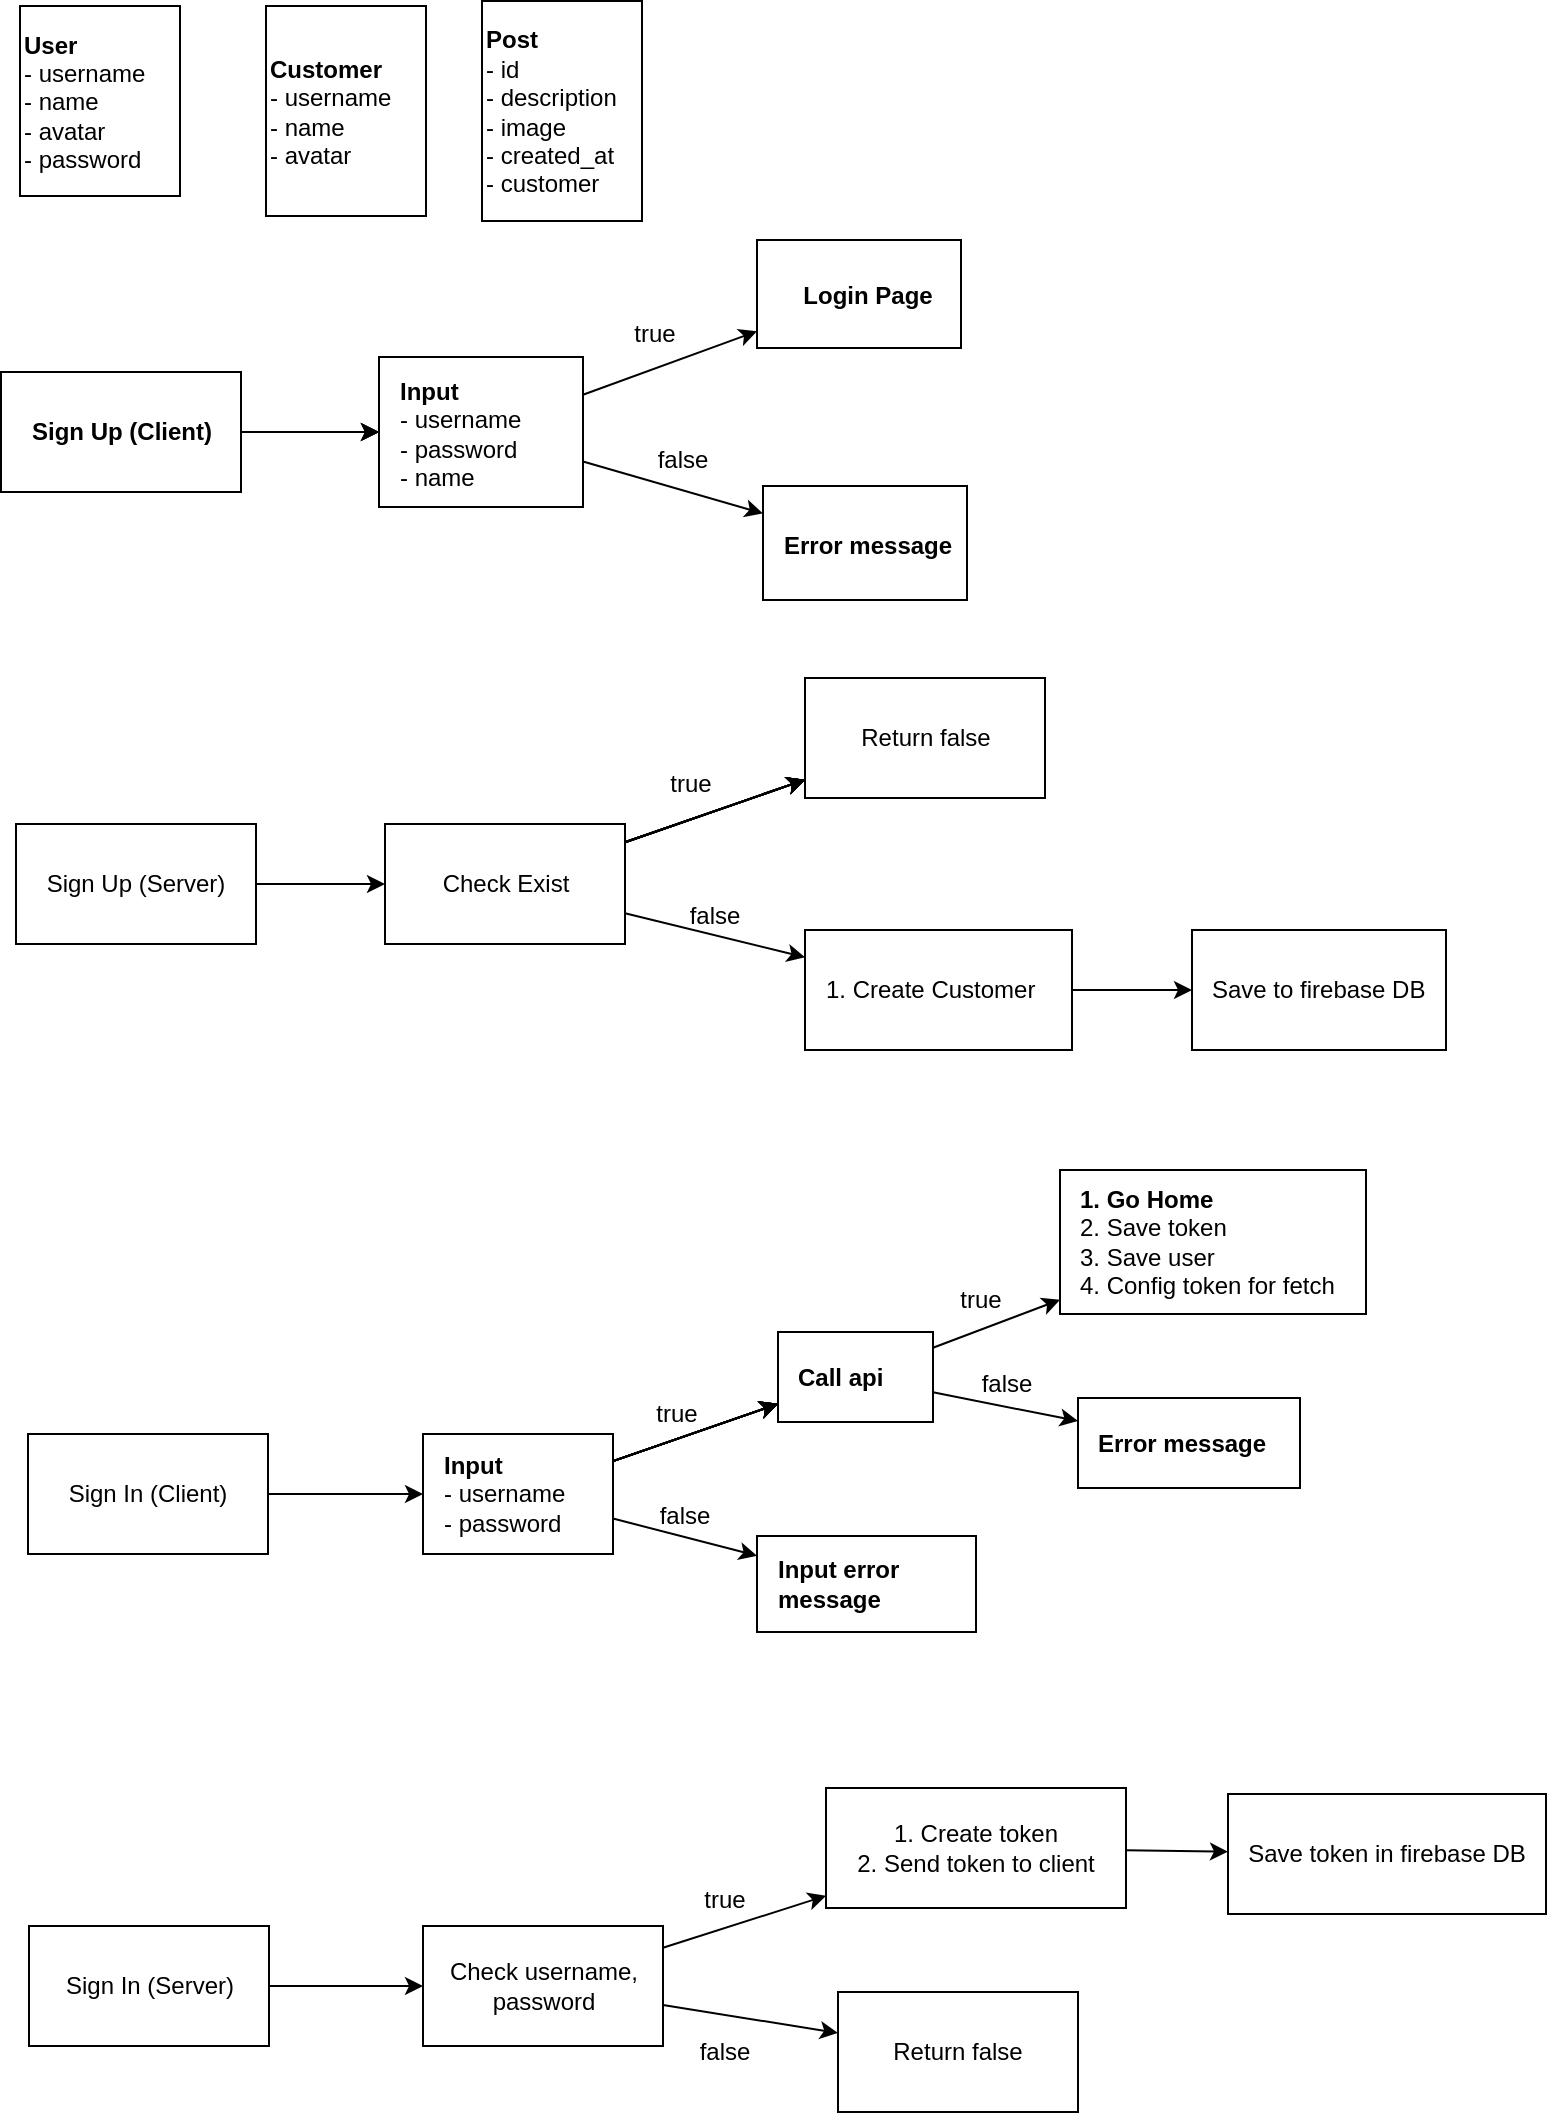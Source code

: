 <mxfile>
    <diagram id="_0A0byDJmUj2BTebov2q" name="Page-1">
        <mxGraphModel dx="2064" dy="1142" grid="1" gridSize="3" guides="1" tooltips="1" connect="1" arrows="1" fold="1" page="1" pageScale="1" pageWidth="850" pageHeight="1100" math="0" shadow="0">
            <root>
                <mxCell id="0"/>
                <mxCell id="1" parent="0"/>
                <mxCell id="2" value="&lt;b&gt;Customer&lt;/b&gt;&lt;br&gt;- username&lt;br&gt;&lt;div style=&quot;&quot;&gt;- name&lt;/div&gt;&lt;div style=&quot;&quot;&gt;- avatar&lt;/div&gt;" style="rounded=0;whiteSpace=wrap;html=1;gradientColor=none;fillColor=default;strokeColor=default;shadow=0;fillStyle=auto;align=left;verticalAlign=middle;horizontal=1;" vertex="1" parent="1">
                    <mxGeometry x="281" y="12" width="80" height="105" as="geometry"/>
                </mxCell>
                <mxCell id="3" value="&lt;b&gt;Post&lt;br&gt;&lt;/b&gt;- id&lt;br&gt;- description&lt;br&gt;- image&lt;br&gt;- created_at&lt;br&gt;- customer" style="rounded=0;whiteSpace=wrap;html=1;shadow=0;fillStyle=auto;strokeColor=default;fillColor=default;gradientColor=none;align=left;" vertex="1" parent="1">
                    <mxGeometry x="389" y="9.5" width="80" height="110" as="geometry"/>
                </mxCell>
                <mxCell id="4" value="&lt;b&gt;User&lt;/b&gt;&lt;br&gt;- username&lt;br&gt;- name&lt;br&gt;- avatar&lt;br&gt;- password" style="rounded=0;whiteSpace=wrap;html=1;shadow=0;fillStyle=auto;strokeColor=default;fillColor=default;gradientColor=none;align=left;" vertex="1" parent="1">
                    <mxGeometry x="158" y="12" width="80" height="95" as="geometry"/>
                </mxCell>
                <mxCell id="6" style="edgeStyle=none;html=1;" edge="1" parent="1" source="5">
                    <mxGeometry relative="1" as="geometry">
                        <mxPoint x="337.5" y="225" as="targetPoint"/>
                    </mxGeometry>
                </mxCell>
                <mxCell id="48" value="" style="edgeStyle=none;html=1;" edge="1" parent="1" source="5" target="8">
                    <mxGeometry relative="1" as="geometry"/>
                </mxCell>
                <mxCell id="49" value="" style="edgeStyle=none;html=1;" edge="1" parent="1" source="5" target="8">
                    <mxGeometry relative="1" as="geometry"/>
                </mxCell>
                <mxCell id="5" value="&lt;b&gt;Sign Up (Client)&lt;/b&gt;" style="rounded=0;whiteSpace=wrap;html=1;shadow=0;fillStyle=auto;strokeColor=default;fillColor=default;gradientColor=none;" vertex="1" parent="1">
                    <mxGeometry x="148.5" y="195" width="120" height="60" as="geometry"/>
                </mxCell>
                <mxCell id="17" value="" style="edgeStyle=none;html=1;" edge="1" parent="1" source="8" target="16">
                    <mxGeometry relative="1" as="geometry"/>
                </mxCell>
                <mxCell id="22" value="" style="edgeStyle=none;html=1;" edge="1" parent="1" source="8" target="21">
                    <mxGeometry relative="1" as="geometry"/>
                </mxCell>
                <mxCell id="8" value="&lt;b&gt;Input&lt;/b&gt;&lt;br&gt;- username&lt;br&gt;- password&lt;br&gt;- name" style="rounded=0;whiteSpace=wrap;html=1;shadow=0;fillStyle=auto;strokeColor=default;fillColor=default;gradientColor=none;align=left;spacingTop=2;spacingLeft=8;" vertex="1" parent="1">
                    <mxGeometry x="337.5" y="187.5" width="102" height="75" as="geometry"/>
                </mxCell>
                <mxCell id="16" value="&lt;b&gt;Login Page&lt;/b&gt;" style="rounded=0;whiteSpace=wrap;html=1;shadow=0;fillStyle=auto;strokeColor=default;fillColor=default;gradientColor=none;align=center;spacingTop=2;spacingLeft=8;" vertex="1" parent="1">
                    <mxGeometry x="526.5" y="129" width="102" height="54" as="geometry"/>
                </mxCell>
                <mxCell id="21" value="&lt;b&gt;Error message&lt;/b&gt;" style="rounded=0;whiteSpace=wrap;html=1;shadow=0;fillStyle=auto;strokeColor=default;fillColor=default;gradientColor=none;align=left;spacingTop=2;spacingLeft=8;" vertex="1" parent="1">
                    <mxGeometry x="529.5" y="252" width="102" height="57" as="geometry"/>
                </mxCell>
                <mxCell id="23" value="true" style="text;html=1;align=center;verticalAlign=middle;resizable=0;points=[];autosize=1;strokeColor=none;fillColor=none;" vertex="1" parent="1">
                    <mxGeometry x="455.5" y="162" width="39" height="27" as="geometry"/>
                </mxCell>
                <mxCell id="24" value="false" style="text;html=1;align=center;verticalAlign=middle;resizable=0;points=[];autosize=1;strokeColor=none;fillColor=none;" vertex="1" parent="1">
                    <mxGeometry x="466" y="225" width="45" height="27" as="geometry"/>
                </mxCell>
                <mxCell id="27" value="" style="edgeStyle=none;html=1;" edge="1" parent="1" source="25" target="26">
                    <mxGeometry relative="1" as="geometry"/>
                </mxCell>
                <mxCell id="25" value="Sign Up (Server)" style="rounded=0;whiteSpace=wrap;html=1;shadow=0;fillStyle=auto;strokeColor=default;fillColor=default;gradientColor=none;" vertex="1" parent="1">
                    <mxGeometry x="156" y="421" width="120" height="60" as="geometry"/>
                </mxCell>
                <mxCell id="29" value="" style="edgeStyle=none;html=1;" edge="1" parent="1" source="26" target="28">
                    <mxGeometry relative="1" as="geometry"/>
                </mxCell>
                <mxCell id="30" value="" style="edgeStyle=none;html=1;" edge="1" parent="1" source="26" target="28">
                    <mxGeometry relative="1" as="geometry"/>
                </mxCell>
                <mxCell id="31" value="" style="edgeStyle=none;html=1;" edge="1" parent="1" source="26" target="28">
                    <mxGeometry relative="1" as="geometry"/>
                </mxCell>
                <mxCell id="32" value="" style="edgeStyle=none;html=1;" edge="1" parent="1" source="26" target="28">
                    <mxGeometry relative="1" as="geometry"/>
                </mxCell>
                <mxCell id="33" value="" style="edgeStyle=none;html=1;" edge="1" parent="1" source="26" target="28">
                    <mxGeometry relative="1" as="geometry"/>
                </mxCell>
                <mxCell id="34" value="" style="edgeStyle=none;html=1;" edge="1" parent="1" source="26" target="28">
                    <mxGeometry relative="1" as="geometry"/>
                </mxCell>
                <mxCell id="35" value="" style="edgeStyle=none;html=1;" edge="1" parent="1" source="26" target="28">
                    <mxGeometry relative="1" as="geometry"/>
                </mxCell>
                <mxCell id="37" value="" style="edgeStyle=none;html=1;" edge="1" parent="1" source="26" target="36">
                    <mxGeometry relative="1" as="geometry"/>
                </mxCell>
                <mxCell id="26" value="Check Exist" style="rounded=0;whiteSpace=wrap;html=1;shadow=0;fillStyle=auto;strokeColor=default;fillColor=default;gradientColor=none;" vertex="1" parent="1">
                    <mxGeometry x="340.5" y="421" width="120" height="60" as="geometry"/>
                </mxCell>
                <mxCell id="28" value="Return false" style="rounded=0;whiteSpace=wrap;html=1;shadow=0;fillStyle=auto;strokeColor=default;fillColor=default;gradientColor=none;" vertex="1" parent="1">
                    <mxGeometry x="550.5" y="348" width="120" height="60" as="geometry"/>
                </mxCell>
                <mxCell id="41" value="" style="edgeStyle=none;html=1;" edge="1" parent="1" source="36" target="40">
                    <mxGeometry relative="1" as="geometry"/>
                </mxCell>
                <mxCell id="36" value="1. Create Customer" style="rounded=0;whiteSpace=wrap;html=1;shadow=0;fillStyle=auto;strokeColor=default;fillColor=default;gradientColor=none;align=left;spacingLeft=8;" vertex="1" parent="1">
                    <mxGeometry x="550.5" y="474" width="133.5" height="60" as="geometry"/>
                </mxCell>
                <mxCell id="38" value="true" style="text;html=1;align=center;verticalAlign=middle;resizable=0;points=[];autosize=1;strokeColor=none;fillColor=none;" vertex="1" parent="1">
                    <mxGeometry x="473.5" y="387" width="39" height="27" as="geometry"/>
                </mxCell>
                <mxCell id="39" value="false" style="text;html=1;align=center;verticalAlign=middle;resizable=0;points=[];autosize=1;strokeColor=none;fillColor=none;" vertex="1" parent="1">
                    <mxGeometry x="482.5" y="453" width="45" height="27" as="geometry"/>
                </mxCell>
                <mxCell id="40" value="Save to firebase DB" style="rounded=0;whiteSpace=wrap;html=1;shadow=0;fillStyle=auto;strokeColor=default;fillColor=default;gradientColor=none;align=left;spacingLeft=8;" vertex="1" parent="1">
                    <mxGeometry x="744" y="474" width="127" height="60" as="geometry"/>
                </mxCell>
                <mxCell id="44" value="" style="edgeStyle=none;html=1;" edge="1" parent="1" source="42" target="43">
                    <mxGeometry relative="1" as="geometry"/>
                </mxCell>
                <mxCell id="42" value="Sign In (Client)" style="rounded=0;whiteSpace=wrap;html=1;shadow=0;fillStyle=auto;strokeColor=default;fillColor=default;gradientColor=none;" vertex="1" parent="1">
                    <mxGeometry x="162" y="726" width="120" height="60" as="geometry"/>
                </mxCell>
                <mxCell id="46" value="" style="edgeStyle=none;html=1;" edge="1" parent="1" source="43" target="45">
                    <mxGeometry relative="1" as="geometry"/>
                </mxCell>
                <mxCell id="56" value="" style="edgeStyle=none;html=1;" edge="1" parent="1" source="43" target="45">
                    <mxGeometry relative="1" as="geometry"/>
                </mxCell>
                <mxCell id="59" value="" style="edgeStyle=none;html=1;" edge="1" parent="1" source="43" target="45">
                    <mxGeometry relative="1" as="geometry"/>
                </mxCell>
                <mxCell id="60" value="" style="edgeStyle=none;html=1;" edge="1" parent="1" source="43" target="45">
                    <mxGeometry relative="1" as="geometry"/>
                </mxCell>
                <mxCell id="61" value="" style="edgeStyle=none;html=1;" edge="1" parent="1" source="43" target="45">
                    <mxGeometry relative="1" as="geometry"/>
                </mxCell>
                <mxCell id="62" value="" style="edgeStyle=none;html=1;" edge="1" parent="1" source="43" target="45">
                    <mxGeometry relative="1" as="geometry"/>
                </mxCell>
                <mxCell id="63" value="" style="edgeStyle=none;html=1;" edge="1" parent="1" source="43" target="45">
                    <mxGeometry relative="1" as="geometry"/>
                </mxCell>
                <mxCell id="64" value="" style="edgeStyle=none;html=1;" edge="1" parent="1" source="43" target="45">
                    <mxGeometry relative="1" as="geometry"/>
                </mxCell>
                <mxCell id="66" value="" style="edgeStyle=none;html=1;" edge="1" parent="1" source="43" target="65">
                    <mxGeometry relative="1" as="geometry"/>
                </mxCell>
                <mxCell id="43" value="&lt;div style=&quot;&quot;&gt;&lt;b style=&quot;background-color: initial;&quot;&gt;Input&lt;/b&gt;&lt;/div&gt;&lt;div style=&quot;&quot;&gt;&lt;span style=&quot;background-color: initial;&quot;&gt;- username&lt;/span&gt;&lt;/div&gt;- password" style="rounded=0;whiteSpace=wrap;html=1;shadow=0;fillStyle=auto;strokeColor=default;fillColor=default;gradientColor=none;align=left;spacingLeft=8;" vertex="1" parent="1">
                    <mxGeometry x="359.5" y="726" width="95" height="60" as="geometry"/>
                </mxCell>
                <mxCell id="70" value="" style="edgeStyle=none;html=1;" edge="1" parent="1" source="45" target="69">
                    <mxGeometry relative="1" as="geometry"/>
                </mxCell>
                <mxCell id="75" value="" style="edgeStyle=none;html=1;" edge="1" parent="1" source="45" target="74">
                    <mxGeometry relative="1" as="geometry"/>
                </mxCell>
                <mxCell id="45" value="&lt;b&gt;Call api&lt;/b&gt;&lt;div style=&quot;&quot;&gt;&lt;/div&gt;" style="rounded=0;whiteSpace=wrap;html=1;shadow=0;fillStyle=auto;strokeColor=default;fillColor=default;gradientColor=none;align=left;spacingLeft=8;" vertex="1" parent="1">
                    <mxGeometry x="537" y="675" width="77.5" height="45" as="geometry"/>
                </mxCell>
                <mxCell id="65" value="&lt;b&gt;Input error message&lt;/b&gt;&lt;div style=&quot;&quot;&gt;&lt;/div&gt;" style="rounded=0;whiteSpace=wrap;html=1;shadow=0;fillStyle=auto;strokeColor=default;fillColor=default;gradientColor=none;align=left;spacingLeft=8;" vertex="1" parent="1">
                    <mxGeometry x="526.5" y="777" width="109.5" height="48" as="geometry"/>
                </mxCell>
                <mxCell id="67" value="true" style="text;html=1;align=center;verticalAlign=middle;resizable=0;points=[];autosize=1;strokeColor=none;fillColor=none;" vertex="1" parent="1">
                    <mxGeometry x="466" y="702" width="39" height="27" as="geometry"/>
                </mxCell>
                <mxCell id="68" value="false" style="text;html=1;align=center;verticalAlign=middle;resizable=0;points=[];autosize=1;strokeColor=none;fillColor=none;" vertex="1" parent="1">
                    <mxGeometry x="467.5" y="753" width="45" height="27" as="geometry"/>
                </mxCell>
                <mxCell id="69" value="&lt;b&gt;1. Go Home&lt;br&gt;&lt;/b&gt;2. Save token&lt;br&gt;3. Save user&lt;br&gt;4. Config token for fetch&lt;br&gt;&lt;div style=&quot;&quot;&gt;&lt;/div&gt;" style="rounded=0;whiteSpace=wrap;html=1;shadow=0;fillStyle=auto;strokeColor=default;fillColor=default;gradientColor=none;align=left;spacingLeft=8;" vertex="1" parent="1">
                    <mxGeometry x="678" y="594" width="153" height="72" as="geometry"/>
                </mxCell>
                <mxCell id="71" value="true" style="text;html=1;align=center;verticalAlign=middle;resizable=0;points=[];autosize=1;strokeColor=none;fillColor=none;" vertex="1" parent="1">
                    <mxGeometry x="618" y="645" width="39" height="27" as="geometry"/>
                </mxCell>
                <mxCell id="74" value="&lt;b&gt;Error message&lt;/b&gt;&lt;div style=&quot;&quot;&gt;&lt;/div&gt;" style="rounded=0;whiteSpace=wrap;html=1;shadow=0;fillStyle=auto;strokeColor=default;fillColor=default;gradientColor=none;align=left;spacingLeft=8;" vertex="1" parent="1">
                    <mxGeometry x="687" y="708" width="111" height="45" as="geometry"/>
                </mxCell>
                <mxCell id="76" value="false" style="text;html=1;align=center;verticalAlign=middle;resizable=0;points=[];autosize=1;strokeColor=none;fillColor=none;rounded=0;shadow=0;fillStyle=auto;" vertex="1" parent="1">
                    <mxGeometry x="628.5" y="687" width="45" height="27" as="geometry"/>
                </mxCell>
                <mxCell id="80" value="" style="edgeStyle=none;html=1;" edge="1" parent="1" source="78" target="79">
                    <mxGeometry relative="1" as="geometry"/>
                </mxCell>
                <mxCell id="78" value="Sign In (Server)" style="rounded=0;whiteSpace=wrap;html=1;shadow=0;fillStyle=auto;strokeColor=default;fillColor=default;gradientColor=none;" vertex="1" parent="1">
                    <mxGeometry x="162.5" y="972" width="120" height="60" as="geometry"/>
                </mxCell>
                <mxCell id="82" value="" style="edgeStyle=none;html=1;" edge="1" parent="1" source="79" target="81">
                    <mxGeometry relative="1" as="geometry"/>
                </mxCell>
                <mxCell id="84" value="" style="edgeStyle=none;html=1;" edge="1" parent="1" source="79" target="83">
                    <mxGeometry relative="1" as="geometry"/>
                </mxCell>
                <mxCell id="79" value="Check username, password" style="rounded=0;whiteSpace=wrap;html=1;shadow=0;fillStyle=auto;strokeColor=default;fillColor=default;gradientColor=none;" vertex="1" parent="1">
                    <mxGeometry x="359.5" y="972" width="120" height="60" as="geometry"/>
                </mxCell>
                <mxCell id="88" value="" style="edgeStyle=none;html=1;" edge="1" parent="1" source="81" target="87">
                    <mxGeometry relative="1" as="geometry"/>
                </mxCell>
                <mxCell id="81" value="1. Create token&lt;br&gt;2. Send token to client" style="rounded=0;whiteSpace=wrap;html=1;shadow=0;fillStyle=auto;strokeColor=default;fillColor=default;gradientColor=none;" vertex="1" parent="1">
                    <mxGeometry x="561" y="903" width="150" height="60" as="geometry"/>
                </mxCell>
                <mxCell id="83" value="Return false" style="rounded=0;whiteSpace=wrap;html=1;shadow=0;fillStyle=auto;strokeColor=default;fillColor=default;gradientColor=none;" vertex="1" parent="1">
                    <mxGeometry x="567" y="1005" width="120" height="60" as="geometry"/>
                </mxCell>
                <mxCell id="85" value="true" style="text;html=1;align=center;verticalAlign=middle;resizable=0;points=[];autosize=1;strokeColor=none;fillColor=none;" vertex="1" parent="1">
                    <mxGeometry x="490" y="945" width="39" height="27" as="geometry"/>
                </mxCell>
                <mxCell id="86" value="false" style="text;html=1;align=center;verticalAlign=middle;resizable=0;points=[];autosize=1;strokeColor=none;fillColor=none;" vertex="1" parent="1">
                    <mxGeometry x="487" y="1021.5" width="45" height="27" as="geometry"/>
                </mxCell>
                <mxCell id="87" value="Save token in firebase DB" style="rounded=0;whiteSpace=wrap;html=1;shadow=0;fillStyle=auto;strokeColor=default;fillColor=default;gradientColor=none;" vertex="1" parent="1">
                    <mxGeometry x="762" y="906" width="159" height="60" as="geometry"/>
                </mxCell>
            </root>
        </mxGraphModel>
    </diagram>
</mxfile>